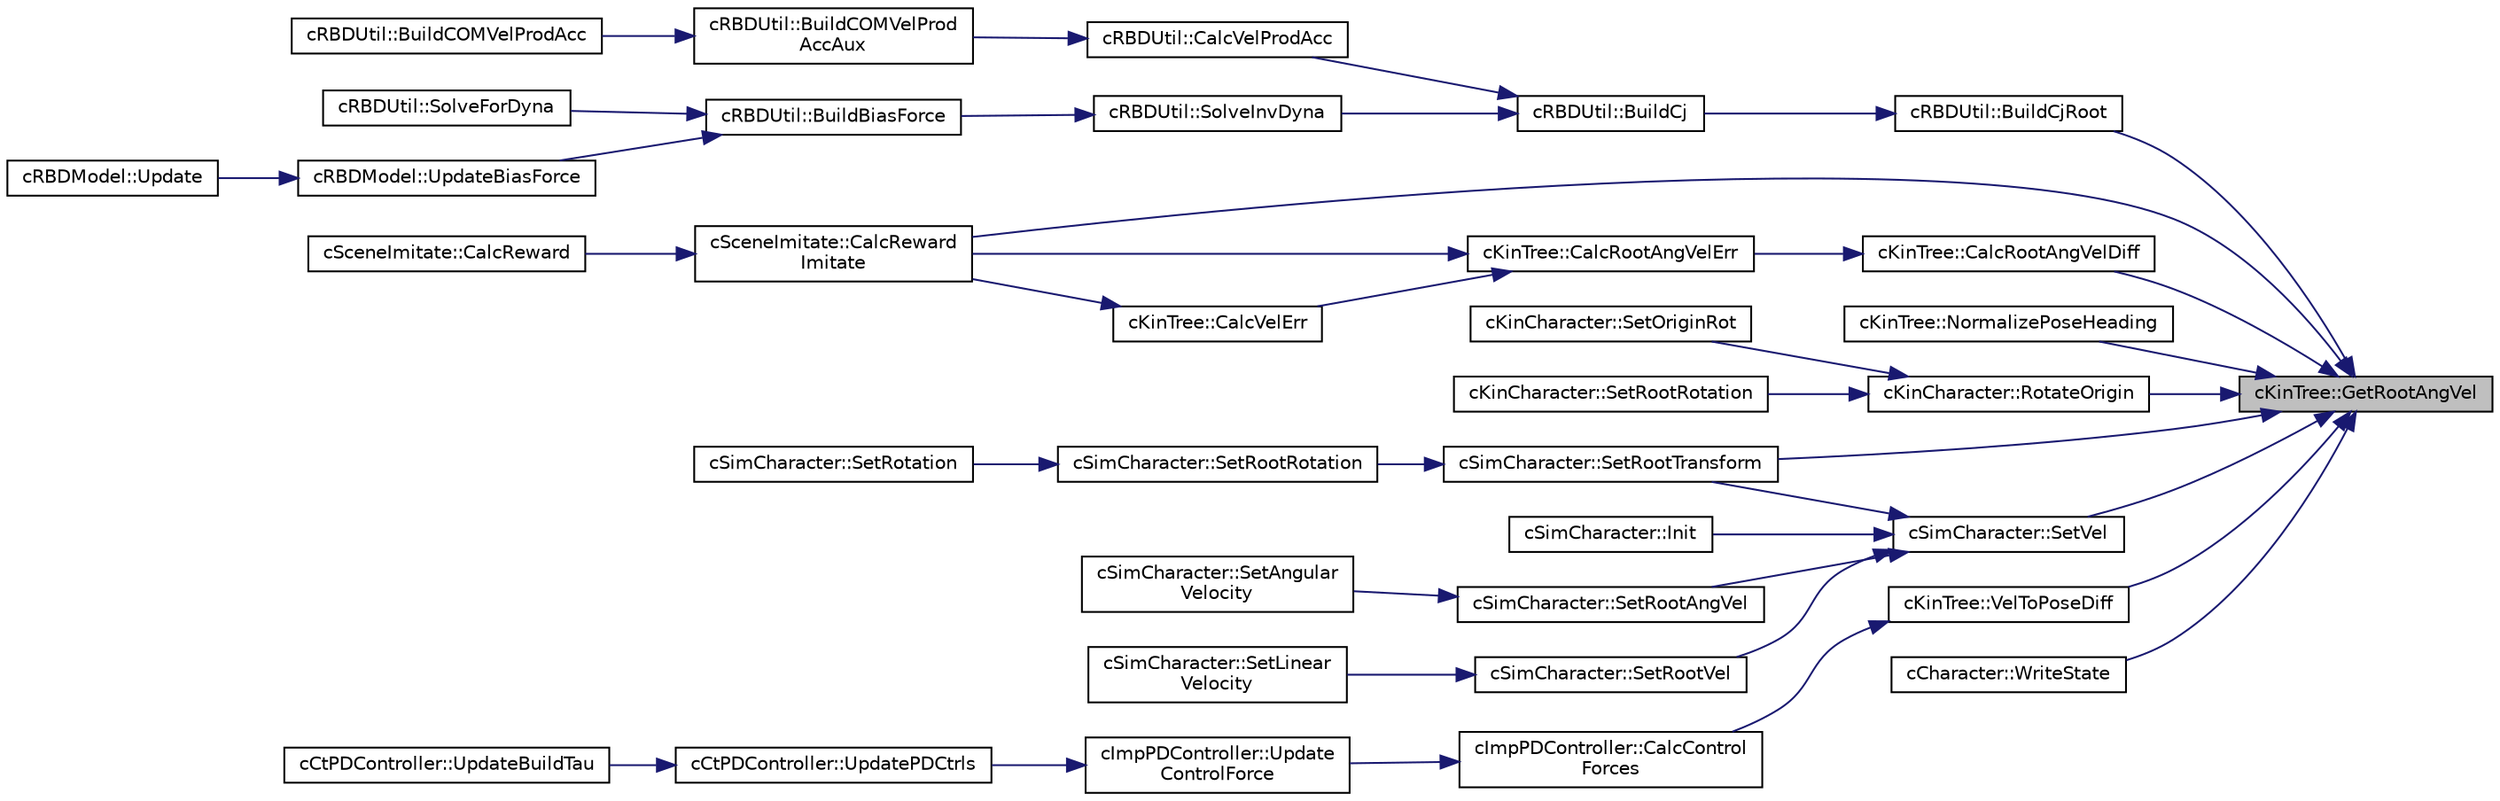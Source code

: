 digraph "cKinTree::GetRootAngVel"
{
 // LATEX_PDF_SIZE
  edge [fontname="Helvetica",fontsize="10",labelfontname="Helvetica",labelfontsize="10"];
  node [fontname="Helvetica",fontsize="10",shape=record];
  rankdir="RL";
  Node1 [label="cKinTree::GetRootAngVel",height=0.2,width=0.4,color="black", fillcolor="grey75", style="filled", fontcolor="black",tooltip=" "];
  Node1 -> Node2 [dir="back",color="midnightblue",fontsize="10",style="solid",fontname="Helvetica"];
  Node2 [label="cRBDUtil::BuildCjRoot",height=0.2,width=0.4,color="black", fillcolor="white", style="filled",URL="$classc_r_b_d_util.html#a5fa9ba2bb68a013ac31304b9a2c8f6e1",tooltip=" "];
  Node2 -> Node3 [dir="back",color="midnightblue",fontsize="10",style="solid",fontname="Helvetica"];
  Node3 [label="cRBDUtil::BuildCj",height=0.2,width=0.4,color="black", fillcolor="white", style="filled",URL="$classc_r_b_d_util.html#ae63c6bb63c91b9f2a01d0de24d0122d3",tooltip=" "];
  Node3 -> Node4 [dir="back",color="midnightblue",fontsize="10",style="solid",fontname="Helvetica"];
  Node4 [label="cRBDUtil::CalcVelProdAcc",height=0.2,width=0.4,color="black", fillcolor="white", style="filled",URL="$classc_r_b_d_util.html#a2e808d07ed45c4b0bf3700f427d095b4",tooltip=" "];
  Node4 -> Node5 [dir="back",color="midnightblue",fontsize="10",style="solid",fontname="Helvetica"];
  Node5 [label="cRBDUtil::BuildCOMVelProd\lAccAux",height=0.2,width=0.4,color="black", fillcolor="white", style="filled",URL="$classc_r_b_d_util.html#a76d4ee53a0b21ca24862713526f33578",tooltip=" "];
  Node5 -> Node6 [dir="back",color="midnightblue",fontsize="10",style="solid",fontname="Helvetica"];
  Node6 [label="cRBDUtil::BuildCOMVelProdAcc",height=0.2,width=0.4,color="black", fillcolor="white", style="filled",URL="$classc_r_b_d_util.html#a0f6b33195d055e1181e2257fda695af3",tooltip=" "];
  Node3 -> Node7 [dir="back",color="midnightblue",fontsize="10",style="solid",fontname="Helvetica"];
  Node7 [label="cRBDUtil::SolveInvDyna",height=0.2,width=0.4,color="black", fillcolor="white", style="filled",URL="$classc_r_b_d_util.html#ae2dc89644721027f09ba58f9c38b0b5c",tooltip=" "];
  Node7 -> Node8 [dir="back",color="midnightblue",fontsize="10",style="solid",fontname="Helvetica"];
  Node8 [label="cRBDUtil::BuildBiasForce",height=0.2,width=0.4,color="black", fillcolor="white", style="filled",URL="$classc_r_b_d_util.html#a5ea3c5b2030a24e2228d161f8d5edc5d",tooltip=" "];
  Node8 -> Node9 [dir="back",color="midnightblue",fontsize="10",style="solid",fontname="Helvetica"];
  Node9 [label="cRBDUtil::SolveForDyna",height=0.2,width=0.4,color="black", fillcolor="white", style="filled",URL="$classc_r_b_d_util.html#a9d60722264a4925e572c6883e5fd7ccd",tooltip=" "];
  Node8 -> Node10 [dir="back",color="midnightblue",fontsize="10",style="solid",fontname="Helvetica"];
  Node10 [label="cRBDModel::UpdateBiasForce",height=0.2,width=0.4,color="black", fillcolor="white", style="filled",URL="$classc_r_b_d_model.html#a468edbed5890205333955e0a582c0b7f",tooltip=" "];
  Node10 -> Node11 [dir="back",color="midnightblue",fontsize="10",style="solid",fontname="Helvetica"];
  Node11 [label="cRBDModel::Update",height=0.2,width=0.4,color="black", fillcolor="white", style="filled",URL="$classc_r_b_d_model.html#af4791a1c8722f4d66c8c54aee0cf0b78",tooltip=" "];
  Node1 -> Node12 [dir="back",color="midnightblue",fontsize="10",style="solid",fontname="Helvetica"];
  Node12 [label="cSceneImitate::CalcReward\lImitate",height=0.2,width=0.4,color="black", fillcolor="white", style="filled",URL="$classc_scene_imitate.html#a5fa3ac5de8bbde3998e4943fcf8ab18b",tooltip=" "];
  Node12 -> Node13 [dir="back",color="midnightblue",fontsize="10",style="solid",fontname="Helvetica"];
  Node13 [label="cSceneImitate::CalcReward",height=0.2,width=0.4,color="black", fillcolor="white", style="filled",URL="$classc_scene_imitate.html#aed775e0aa0df893f1df6b35cda0cbeab",tooltip=" "];
  Node1 -> Node14 [dir="back",color="midnightblue",fontsize="10",style="solid",fontname="Helvetica"];
  Node14 [label="cKinTree::CalcRootAngVelDiff",height=0.2,width=0.4,color="black", fillcolor="white", style="filled",URL="$classc_kin_tree.html#aa241de0f5d2a07e3b453c2b3d858b796",tooltip=" "];
  Node14 -> Node15 [dir="back",color="midnightblue",fontsize="10",style="solid",fontname="Helvetica"];
  Node15 [label="cKinTree::CalcRootAngVelErr",height=0.2,width=0.4,color="black", fillcolor="white", style="filled",URL="$classc_kin_tree.html#a21db081c2654a4d13d86b6124348be67",tooltip=" "];
  Node15 -> Node12 [dir="back",color="midnightblue",fontsize="10",style="solid",fontname="Helvetica"];
  Node15 -> Node16 [dir="back",color="midnightblue",fontsize="10",style="solid",fontname="Helvetica"];
  Node16 [label="cKinTree::CalcVelErr",height=0.2,width=0.4,color="black", fillcolor="white", style="filled",URL="$classc_kin_tree.html#a1a125901d1861ad2908fcc13fc26b5d4",tooltip=" "];
  Node16 -> Node12 [dir="back",color="midnightblue",fontsize="10",style="solid",fontname="Helvetica"];
  Node1 -> Node17 [dir="back",color="midnightblue",fontsize="10",style="solid",fontname="Helvetica"];
  Node17 [label="cKinTree::NormalizePoseHeading",height=0.2,width=0.4,color="black", fillcolor="white", style="filled",URL="$classc_kin_tree.html#a209a5b37651e2d0feac9fa2fc6898141",tooltip=" "];
  Node1 -> Node18 [dir="back",color="midnightblue",fontsize="10",style="solid",fontname="Helvetica"];
  Node18 [label="cKinCharacter::RotateOrigin",height=0.2,width=0.4,color="black", fillcolor="white", style="filled",URL="$classc_kin_character.html#a8cb5e37dc7cd53d8c30ff3b39c7fd7a2",tooltip=" "];
  Node18 -> Node19 [dir="back",color="midnightblue",fontsize="10",style="solid",fontname="Helvetica"];
  Node19 [label="cKinCharacter::SetOriginRot",height=0.2,width=0.4,color="black", fillcolor="white", style="filled",URL="$classc_kin_character.html#ad813d46794d0477c73e1348ec050b8eb",tooltip=" "];
  Node18 -> Node20 [dir="back",color="midnightblue",fontsize="10",style="solid",fontname="Helvetica"];
  Node20 [label="cKinCharacter::SetRootRotation",height=0.2,width=0.4,color="black", fillcolor="white", style="filled",URL="$classc_kin_character.html#a0900fdb932506182dfe7d6b84b77d668",tooltip=" "];
  Node1 -> Node21 [dir="back",color="midnightblue",fontsize="10",style="solid",fontname="Helvetica"];
  Node21 [label="cSimCharacter::SetRootTransform",height=0.2,width=0.4,color="black", fillcolor="white", style="filled",URL="$classc_sim_character.html#a615ae95d65aaf5991be40b41a2f3a89d",tooltip=" "];
  Node21 -> Node22 [dir="back",color="midnightblue",fontsize="10",style="solid",fontname="Helvetica"];
  Node22 [label="cSimCharacter::SetRootRotation",height=0.2,width=0.4,color="black", fillcolor="white", style="filled",URL="$classc_sim_character.html#a1a3707aa881b23e81ef49b86e04c9c76",tooltip=" "];
  Node22 -> Node23 [dir="back",color="midnightblue",fontsize="10",style="solid",fontname="Helvetica"];
  Node23 [label="cSimCharacter::SetRotation",height=0.2,width=0.4,color="black", fillcolor="white", style="filled",URL="$classc_sim_character.html#aa7df1c97b10f864b3a4d4c0e8ef767de",tooltip=" "];
  Node1 -> Node24 [dir="back",color="midnightblue",fontsize="10",style="solid",fontname="Helvetica"];
  Node24 [label="cSimCharacter::SetVel",height=0.2,width=0.4,color="black", fillcolor="white", style="filled",URL="$classc_sim_character.html#aa542e4d6411dd1e9499cf52ae19a28a5",tooltip=" "];
  Node24 -> Node25 [dir="back",color="midnightblue",fontsize="10",style="solid",fontname="Helvetica"];
  Node25 [label="cSimCharacter::Init",height=0.2,width=0.4,color="black", fillcolor="white", style="filled",URL="$classc_sim_character.html#a268ec8e85dcc271e9bb20a8e0c44c124",tooltip=" "];
  Node24 -> Node26 [dir="back",color="midnightblue",fontsize="10",style="solid",fontname="Helvetica"];
  Node26 [label="cSimCharacter::SetRootAngVel",height=0.2,width=0.4,color="black", fillcolor="white", style="filled",URL="$classc_sim_character.html#a5ade3fe681187af471aef8e4d1dbe7db",tooltip=" "];
  Node26 -> Node27 [dir="back",color="midnightblue",fontsize="10",style="solid",fontname="Helvetica"];
  Node27 [label="cSimCharacter::SetAngular\lVelocity",height=0.2,width=0.4,color="black", fillcolor="white", style="filled",URL="$classc_sim_character.html#a2ae1e26b6566e6b403208b5c150fcae0",tooltip=" "];
  Node24 -> Node21 [dir="back",color="midnightblue",fontsize="10",style="solid",fontname="Helvetica"];
  Node24 -> Node28 [dir="back",color="midnightblue",fontsize="10",style="solid",fontname="Helvetica"];
  Node28 [label="cSimCharacter::SetRootVel",height=0.2,width=0.4,color="black", fillcolor="white", style="filled",URL="$classc_sim_character.html#a48c47358531012c5b93665227a2f8ca3",tooltip=" "];
  Node28 -> Node29 [dir="back",color="midnightblue",fontsize="10",style="solid",fontname="Helvetica"];
  Node29 [label="cSimCharacter::SetLinear\lVelocity",height=0.2,width=0.4,color="black", fillcolor="white", style="filled",URL="$classc_sim_character.html#ad76b82c23f3f58104f245e97d8109bd2",tooltip=" "];
  Node1 -> Node30 [dir="back",color="midnightblue",fontsize="10",style="solid",fontname="Helvetica"];
  Node30 [label="cKinTree::VelToPoseDiff",height=0.2,width=0.4,color="black", fillcolor="white", style="filled",URL="$classc_kin_tree.html#a729fdad81243b217f3e07a9153787725",tooltip=" "];
  Node30 -> Node31 [dir="back",color="midnightblue",fontsize="10",style="solid",fontname="Helvetica"];
  Node31 [label="cImpPDController::CalcControl\lForces",height=0.2,width=0.4,color="black", fillcolor="white", style="filled",URL="$classc_imp_p_d_controller.html#ad842a2f1c8e4fcc041e5e5c92251711f",tooltip=" "];
  Node31 -> Node32 [dir="back",color="midnightblue",fontsize="10",style="solid",fontname="Helvetica"];
  Node32 [label="cImpPDController::Update\lControlForce",height=0.2,width=0.4,color="black", fillcolor="white", style="filled",URL="$classc_imp_p_d_controller.html#a1720b102b3336b93c5d09d6740492eec",tooltip=" "];
  Node32 -> Node33 [dir="back",color="midnightblue",fontsize="10",style="solid",fontname="Helvetica"];
  Node33 [label="cCtPDController::UpdatePDCtrls",height=0.2,width=0.4,color="black", fillcolor="white", style="filled",URL="$classc_ct_p_d_controller.html#a6125968b7f2f754ff772124f23ad6298",tooltip=" "];
  Node33 -> Node34 [dir="back",color="midnightblue",fontsize="10",style="solid",fontname="Helvetica"];
  Node34 [label="cCtPDController::UpdateBuildTau",height=0.2,width=0.4,color="black", fillcolor="white", style="filled",URL="$classc_ct_p_d_controller.html#a60b43d5fabd5bd4f6d9528f09115e11d",tooltip=" "];
  Node1 -> Node35 [dir="back",color="midnightblue",fontsize="10",style="solid",fontname="Helvetica"];
  Node35 [label="cCharacter::WriteState",height=0.2,width=0.4,color="black", fillcolor="white", style="filled",URL="$classc_character.html#ab263df83b763b966a1583ce8785ba010",tooltip=" "];
}
